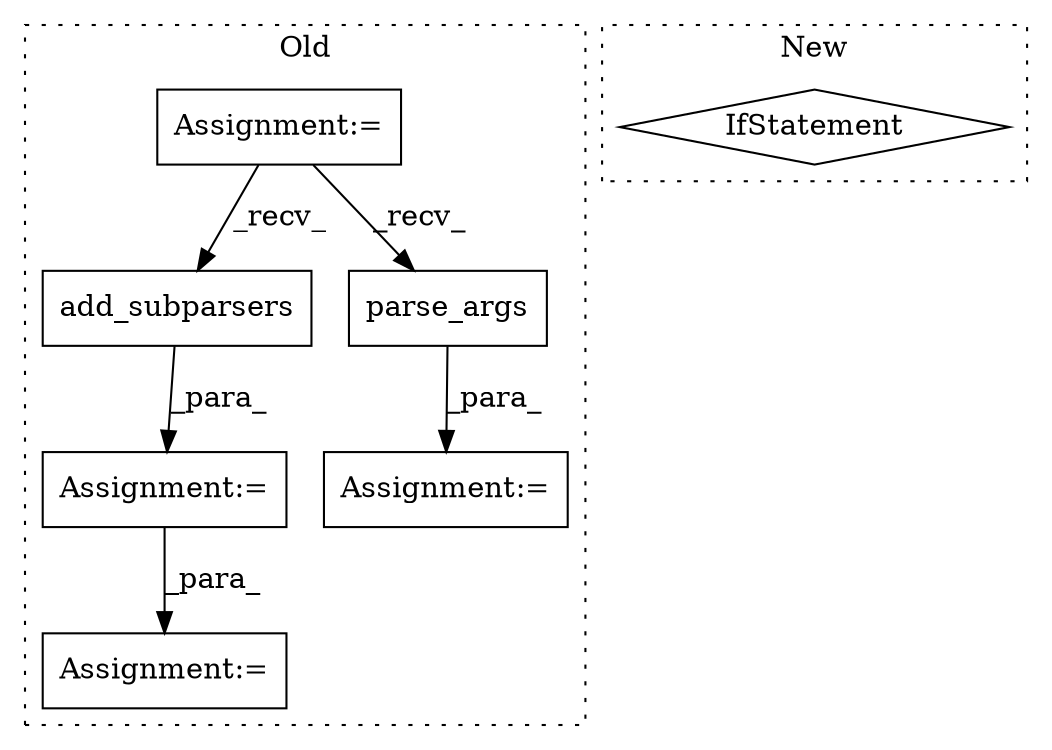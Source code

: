 digraph G {
subgraph cluster0 {
1 [label="add_subparsers" a="32" s="721" l="16" shape="box"];
3 [label="Assignment:=" a="7" s="713" l="1" shape="box"];
4 [label="Assignment:=" a="7" s="663" l="1" shape="box"];
5 [label="parse_args" a="32" s="1204" l="12" shape="box"];
6 [label="Assignment:=" a="7" s="950" l="1" shape="box"];
7 [label="Assignment:=" a="7" s="1196" l="1" shape="box"];
label = "Old";
style="dotted";
}
subgraph cluster1 {
2 [label="IfStatement" a="25" s="1330,1356" l="4,2" shape="diamond"];
label = "New";
style="dotted";
}
1 -> 3 [label="_para_"];
3 -> 6 [label="_para_"];
4 -> 1 [label="_recv_"];
4 -> 5 [label="_recv_"];
5 -> 7 [label="_para_"];
}
